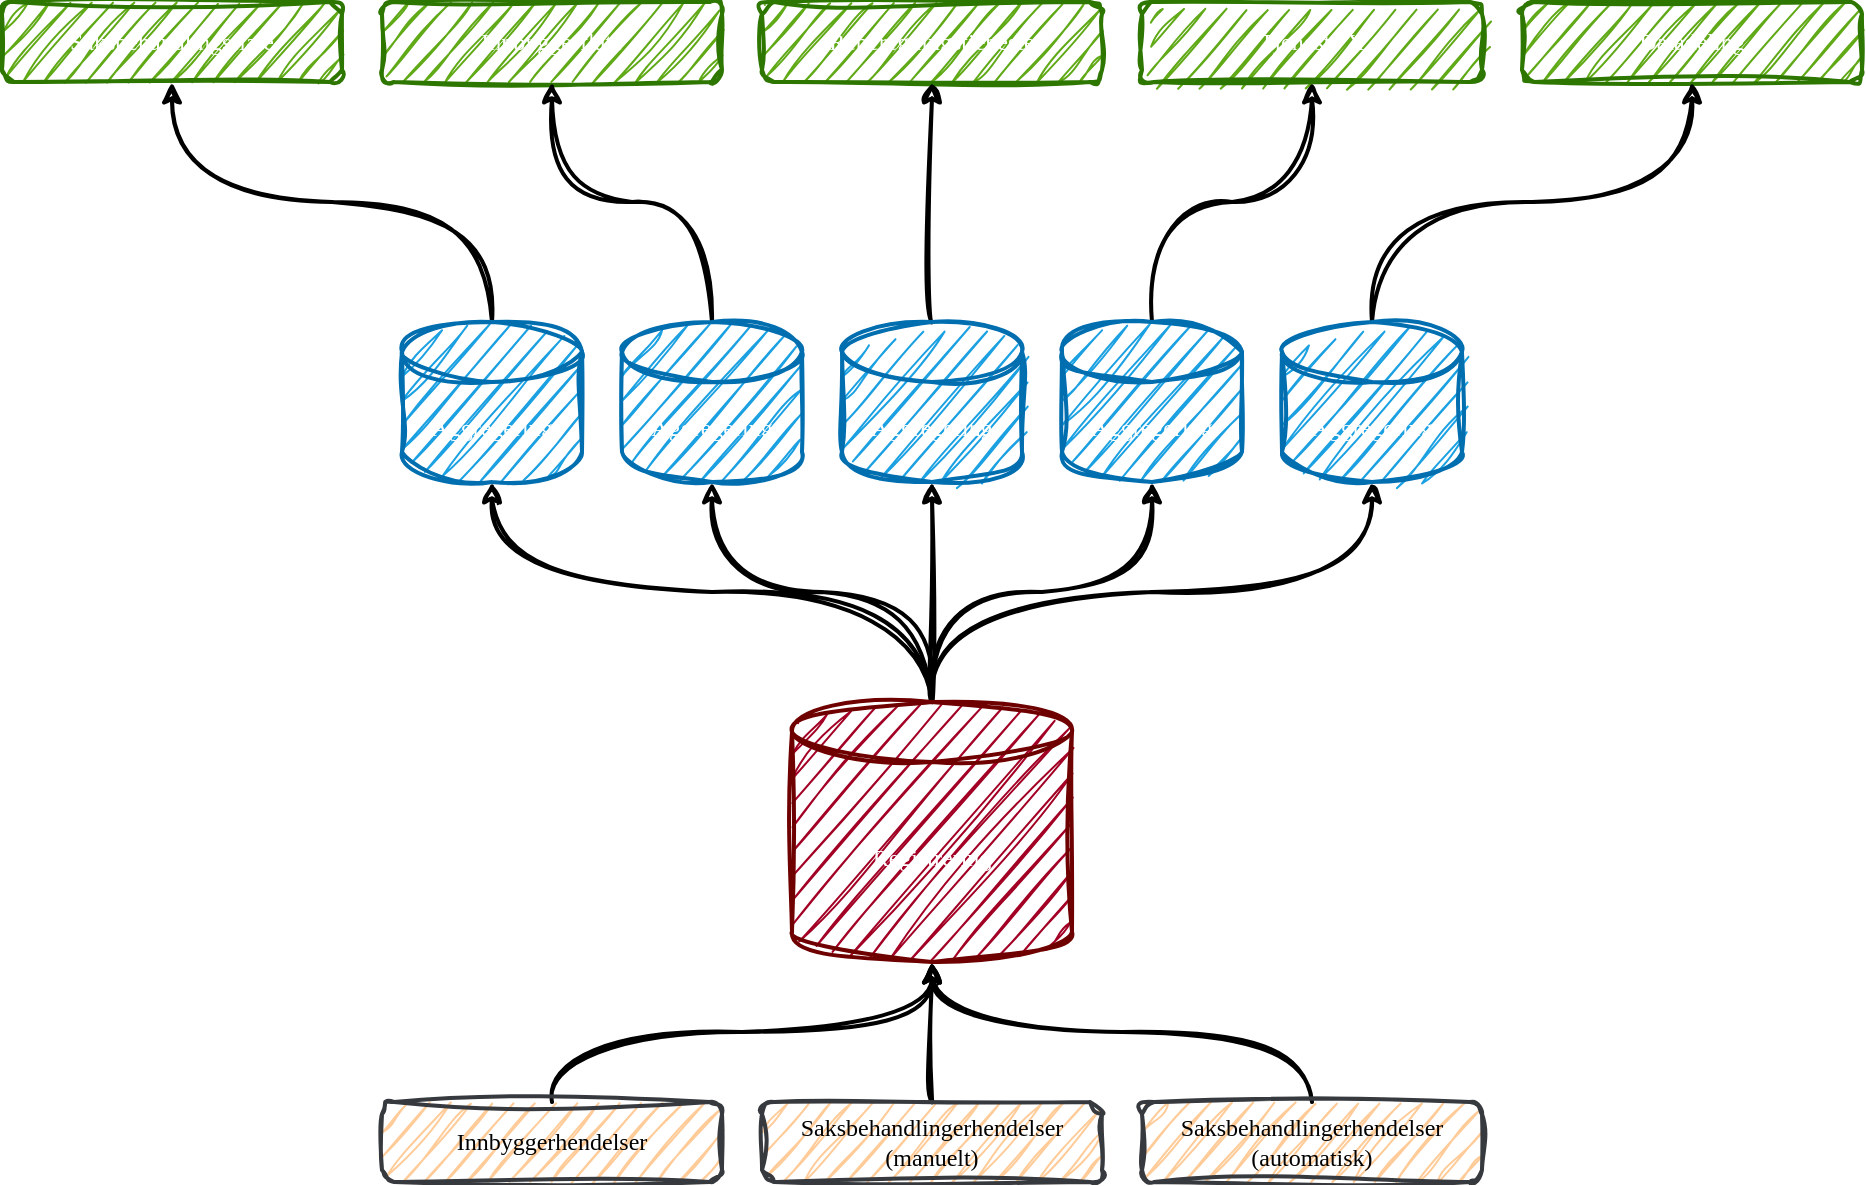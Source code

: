 <mxfile>
    <diagram id="23iRSUPoRavnBvh4doch" name="Page-1">
        <mxGraphModel dx="938" dy="765" grid="1" gridSize="10" guides="1" tooltips="1" connect="1" arrows="1" fold="1" page="1" pageScale="1" pageWidth="827" pageHeight="1169" math="0" shadow="0">
            <root>
                <mxCell id="0"/>
                <mxCell id="1" parent="0"/>
                <mxCell id="4" value="Saksbehandlingsflate" style="rounded=1;whiteSpace=wrap;html=1;strokeColor=#2D7600;fontColor=#ffffff;fillColor=#60a917;sketch=1;curveFitting=1;jiggle=2;strokeWidth=2;fontFamily=Comic Sans MS;fillStyle=auto;" parent="1" vertex="1">
                    <mxGeometry x="80" y="80" width="170" height="40" as="geometry"/>
                </mxCell>
                <mxCell id="5" value="Innbyggerflate" style="rounded=1;whiteSpace=wrap;html=1;strokeColor=#2D7600;fontColor=#ffffff;fillColor=#60a917;sketch=1;curveFitting=1;jiggle=2;strokeWidth=2;fontFamily=Comic Sans MS;fillStyle=auto;" parent="1" vertex="1">
                    <mxGeometry x="270" y="80" width="170" height="40" as="geometry"/>
                </mxCell>
                <mxCell id="6" value="Reberegningstjeneste" style="rounded=1;whiteSpace=wrap;html=1;strokeColor=#2D7600;fontColor=#ffffff;fillColor=#60a917;sketch=1;curveFitting=1;jiggle=2;strokeWidth=2;fontFamily=Comic Sans MS;fillStyle=auto;" parent="1" vertex="1">
                    <mxGeometry x="460" y="80" width="170" height="40" as="geometry"/>
                </mxCell>
                <mxCell id="9" value="Tjeneste X" style="rounded=1;whiteSpace=wrap;html=1;strokeColor=#2D7600;fontColor=#ffffff;fillColor=#60a917;sketch=1;curveFitting=1;jiggle=2;strokeWidth=2;fontFamily=Comic Sans MS;fillStyle=auto;" parent="1" vertex="1">
                    <mxGeometry x="650" y="80" width="170" height="40" as="geometry"/>
                </mxCell>
                <mxCell id="10" value="Datadeling" style="rounded=1;whiteSpace=wrap;html=1;strokeColor=#2D7600;fontColor=#ffffff;fillColor=#60a917;sketch=1;curveFitting=1;jiggle=2;strokeWidth=2;fontFamily=Comic Sans MS;fillStyle=auto;" parent="1" vertex="1">
                    <mxGeometry x="840" y="80" width="170" height="40" as="geometry"/>
                </mxCell>
                <mxCell id="25" style="edgeStyle=orthogonalEdgeStyle;rounded=0;orthogonalLoop=1;jettySize=auto;html=1;entryX=0.5;entryY=1;entryDx=0;entryDy=0;curved=1;exitX=0.5;exitY=0;exitDx=0;exitDy=0;exitPerimeter=0;sketch=1;curveFitting=1;jiggle=2;strokeWidth=2;fontFamily=Comic Sans MS;" parent="1" source="11" target="4" edge="1">
                    <mxGeometry relative="1" as="geometry"/>
                </mxCell>
                <mxCell id="11" value="Aggregering" style="shape=cylinder3;whiteSpace=wrap;html=1;boundedLbl=1;backgroundOutline=1;size=15;strokeColor=#006EAF;fontColor=#ffffff;fillColor=#1ba1e2;sketch=1;curveFitting=1;jiggle=2;strokeWidth=2;fontFamily=Comic Sans MS;" parent="1" vertex="1">
                    <mxGeometry x="280" y="240" width="90" height="80" as="geometry"/>
                </mxCell>
                <mxCell id="30" style="edgeStyle=orthogonalEdgeStyle;curved=1;rounded=0;orthogonalLoop=1;jettySize=auto;html=1;entryX=0.5;entryY=1;entryDx=0;entryDy=0;entryPerimeter=0;exitX=0.5;exitY=0;exitDx=0;exitDy=0;exitPerimeter=0;sketch=1;curveFitting=1;jiggle=2;strokeWidth=2;fontFamily=Comic Sans MS;" parent="1" source="13" target="11" edge="1">
                    <mxGeometry relative="1" as="geometry"/>
                </mxCell>
                <mxCell id="31" style="edgeStyle=orthogonalEdgeStyle;curved=1;rounded=0;orthogonalLoop=1;jettySize=auto;html=1;entryX=0.5;entryY=1;entryDx=0;entryDy=0;entryPerimeter=0;sketch=1;curveFitting=1;jiggle=2;strokeWidth=2;fontFamily=Comic Sans MS;" parent="1" source="13" target="21" edge="1">
                    <mxGeometry relative="1" as="geometry"/>
                </mxCell>
                <mxCell id="32" style="edgeStyle=orthogonalEdgeStyle;curved=1;rounded=0;orthogonalLoop=1;jettySize=auto;html=1;entryX=0.5;entryY=1;entryDx=0;entryDy=0;entryPerimeter=0;sketch=1;curveFitting=1;jiggle=2;strokeWidth=2;fontFamily=Comic Sans MS;" parent="1" source="13" target="22" edge="1">
                    <mxGeometry relative="1" as="geometry"/>
                </mxCell>
                <mxCell id="33" style="edgeStyle=orthogonalEdgeStyle;curved=1;rounded=0;orthogonalLoop=1;jettySize=auto;html=1;entryX=0.5;entryY=1;entryDx=0;entryDy=0;entryPerimeter=0;sketch=1;curveFitting=1;jiggle=2;strokeWidth=2;fontFamily=Comic Sans MS;" parent="1" source="13" target="23" edge="1">
                    <mxGeometry relative="1" as="geometry"/>
                </mxCell>
                <mxCell id="34" style="edgeStyle=orthogonalEdgeStyle;curved=1;rounded=0;orthogonalLoop=1;jettySize=auto;html=1;entryX=0.5;entryY=1;entryDx=0;entryDy=0;entryPerimeter=0;exitX=0.5;exitY=0;exitDx=0;exitDy=0;exitPerimeter=0;sketch=1;curveFitting=1;jiggle=2;strokeWidth=2;fontFamily=Comic Sans MS;" parent="1" source="13" target="24" edge="1">
                    <mxGeometry relative="1" as="geometry"/>
                </mxCell>
                <mxCell id="13" value="Registrering" style="shape=cylinder3;whiteSpace=wrap;html=1;boundedLbl=1;backgroundOutline=1;size=15;strokeColor=#6F0000;fontColor=#ffffff;fillColor=#a20025;sketch=1;curveFitting=1;jiggle=2;strokeWidth=2;fontFamily=Comic Sans MS;" parent="1" vertex="1">
                    <mxGeometry x="475" y="430" width="140" height="130" as="geometry"/>
                </mxCell>
                <mxCell id="26" style="edgeStyle=orthogonalEdgeStyle;curved=1;rounded=0;orthogonalLoop=1;jettySize=auto;html=1;entryX=0.5;entryY=1;entryDx=0;entryDy=0;sketch=1;curveFitting=1;jiggle=2;strokeWidth=2;fontFamily=Comic Sans MS;" parent="1" source="21" target="5" edge="1">
                    <mxGeometry relative="1" as="geometry"/>
                </mxCell>
                <mxCell id="21" value="Aggregering" style="shape=cylinder3;whiteSpace=wrap;html=1;boundedLbl=1;backgroundOutline=1;size=15;strokeColor=#006EAF;fontColor=#ffffff;fillColor=#1ba1e2;sketch=1;curveFitting=1;jiggle=2;strokeWidth=2;fontFamily=Comic Sans MS;" parent="1" vertex="1">
                    <mxGeometry x="390" y="240" width="90" height="80" as="geometry"/>
                </mxCell>
                <mxCell id="27" style="edgeStyle=orthogonalEdgeStyle;curved=1;rounded=0;orthogonalLoop=1;jettySize=auto;html=1;entryX=0.5;entryY=1;entryDx=0;entryDy=0;sketch=1;curveFitting=1;jiggle=2;strokeWidth=2;fontFamily=Comic Sans MS;" parent="1" source="22" target="6" edge="1">
                    <mxGeometry relative="1" as="geometry"/>
                </mxCell>
                <mxCell id="22" value="Aggregering" style="shape=cylinder3;whiteSpace=wrap;html=1;boundedLbl=1;backgroundOutline=1;size=15;strokeColor=#006EAF;fontColor=#ffffff;fillColor=#1ba1e2;sketch=1;curveFitting=1;jiggle=2;strokeWidth=2;fontFamily=Comic Sans MS;" parent="1" vertex="1">
                    <mxGeometry x="500" y="240" width="90" height="80" as="geometry"/>
                </mxCell>
                <mxCell id="28" style="edgeStyle=orthogonalEdgeStyle;curved=1;rounded=0;orthogonalLoop=1;jettySize=auto;html=1;entryX=0.5;entryY=1;entryDx=0;entryDy=0;sketch=1;curveFitting=1;jiggle=2;strokeWidth=2;fontFamily=Comic Sans MS;" parent="1" source="23" target="9" edge="1">
                    <mxGeometry relative="1" as="geometry"/>
                </mxCell>
                <mxCell id="23" value="Aggregering" style="shape=cylinder3;whiteSpace=wrap;html=1;boundedLbl=1;backgroundOutline=1;size=15;strokeColor=#006EAF;fontColor=#ffffff;fillColor=#1ba1e2;sketch=1;curveFitting=1;jiggle=2;strokeWidth=2;fontFamily=Comic Sans MS;" parent="1" vertex="1">
                    <mxGeometry x="610" y="240" width="90" height="80" as="geometry"/>
                </mxCell>
                <mxCell id="29" style="edgeStyle=orthogonalEdgeStyle;curved=1;rounded=0;orthogonalLoop=1;jettySize=auto;html=1;entryX=0.5;entryY=1;entryDx=0;entryDy=0;exitX=0.5;exitY=0;exitDx=0;exitDy=0;exitPerimeter=0;sketch=1;curveFitting=1;jiggle=2;strokeWidth=2;fontFamily=Comic Sans MS;" parent="1" source="24" target="10" edge="1">
                    <mxGeometry relative="1" as="geometry"/>
                </mxCell>
                <mxCell id="24" value="Aggregering" style="shape=cylinder3;whiteSpace=wrap;html=1;boundedLbl=1;backgroundOutline=1;size=15;strokeColor=#006EAF;fontColor=#ffffff;fillColor=#1ba1e2;sketch=1;curveFitting=1;jiggle=2;strokeWidth=2;fontFamily=Comic Sans MS;" parent="1" vertex="1">
                    <mxGeometry x="720" y="240" width="90" height="80" as="geometry"/>
                </mxCell>
                <mxCell id="40" style="edgeStyle=orthogonalEdgeStyle;curved=1;rounded=0;orthogonalLoop=1;jettySize=auto;html=1;entryX=0.5;entryY=1;entryDx=0;entryDy=0;entryPerimeter=0;exitX=0.5;exitY=0;exitDx=0;exitDy=0;sketch=1;curveFitting=1;jiggle=2;strokeWidth=2;fontFamily=Comic Sans MS;" parent="1" source="36" target="13" edge="1">
                    <mxGeometry relative="1" as="geometry"/>
                </mxCell>
                <mxCell id="36" value="Innbyggerhendelser" style="rounded=1;whiteSpace=wrap;html=1;strokeColor=#36393d;fillColor=#ffcc99;sketch=1;curveFitting=1;jiggle=2;strokeWidth=2;fontFamily=Comic Sans MS;" parent="1" vertex="1">
                    <mxGeometry x="270" y="630" width="170" height="40" as="geometry"/>
                </mxCell>
                <mxCell id="42" style="edgeStyle=orthogonalEdgeStyle;curved=1;rounded=0;orthogonalLoop=1;jettySize=auto;html=1;entryX=0.5;entryY=1;entryDx=0;entryDy=0;entryPerimeter=0;sketch=1;curveFitting=1;jiggle=2;strokeWidth=2;fontFamily=Comic Sans MS;" parent="1" source="38" target="13" edge="1">
                    <mxGeometry relative="1" as="geometry">
                        <mxPoint x="545" y="580" as="targetPoint"/>
                    </mxGeometry>
                </mxCell>
                <mxCell id="38" value="Saksbehandlingerhendelser&lt;br&gt;(manuelt)" style="rounded=1;whiteSpace=wrap;html=1;strokeColor=#36393d;fillColor=#ffcc99;sketch=1;curveFitting=1;jiggle=2;strokeWidth=2;fontFamily=Comic Sans MS;" parent="1" vertex="1">
                    <mxGeometry x="460" y="630" width="170" height="40" as="geometry"/>
                </mxCell>
                <mxCell id="43" style="edgeStyle=orthogonalEdgeStyle;curved=1;rounded=0;orthogonalLoop=1;jettySize=auto;html=1;exitX=0.5;exitY=0;exitDx=0;exitDy=0;entryX=0.5;entryY=1;entryDx=0;entryDy=0;entryPerimeter=0;sketch=1;curveFitting=1;jiggle=2;strokeWidth=2;fontFamily=Comic Sans MS;" parent="1" source="39" target="13" edge="1">
                    <mxGeometry relative="1" as="geometry">
                        <mxPoint x="545" y="580" as="targetPoint"/>
                    </mxGeometry>
                </mxCell>
                <mxCell id="39" value="Saksbehandlingerhendelser&lt;br&gt;(automatisk)" style="rounded=1;whiteSpace=wrap;html=1;strokeColor=#36393d;fillColor=#ffcc99;sketch=1;curveFitting=1;jiggle=2;strokeWidth=2;fontFamily=Comic Sans MS;" parent="1" vertex="1">
                    <mxGeometry x="650" y="630" width="170" height="40" as="geometry"/>
                </mxCell>
            </root>
        </mxGraphModel>
    </diagram>
</mxfile>